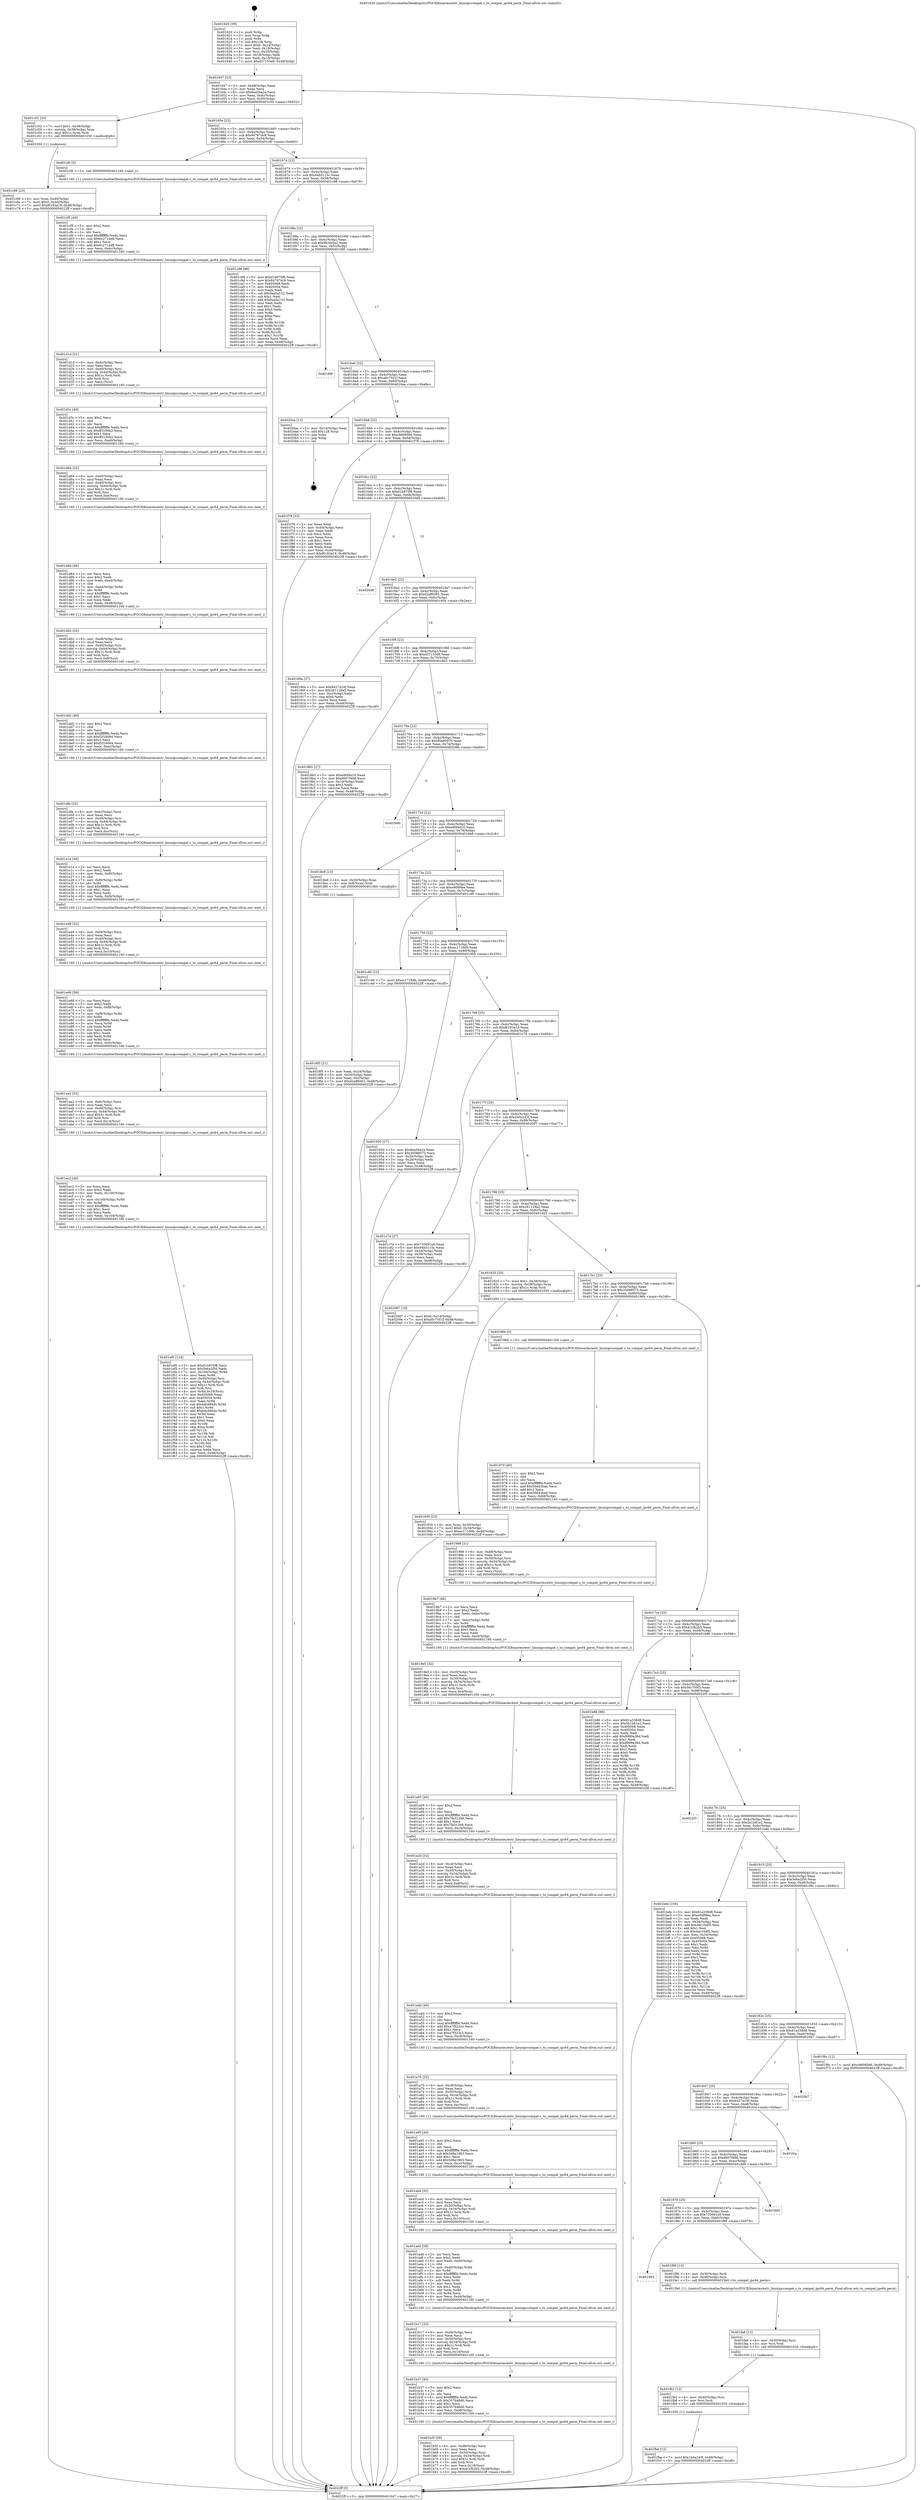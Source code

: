 digraph "0x401620" {
  label = "0x401620 (/mnt/c/Users/mathe/Desktop/tcc/POCII/binaries/extr_linuxipccompat.c_to_compat_ipc64_perm_Final-ollvm.out::main(0))"
  labelloc = "t"
  node[shape=record]

  Entry [label="",width=0.3,height=0.3,shape=circle,fillcolor=black,style=filled]
  "0x401647" [label="{
     0x401647 [23]\l
     | [instrs]\l
     &nbsp;&nbsp;0x401647 \<+3\>: mov -0x48(%rbp),%eax\l
     &nbsp;&nbsp;0x40164a \<+2\>: mov %eax,%ecx\l
     &nbsp;&nbsp;0x40164c \<+6\>: sub $0x8ea56a2a,%ecx\l
     &nbsp;&nbsp;0x401652 \<+3\>: mov %eax,-0x4c(%rbp)\l
     &nbsp;&nbsp;0x401655 \<+3\>: mov %ecx,-0x50(%rbp)\l
     &nbsp;&nbsp;0x401658 \<+6\>: je 0000000000401c52 \<main+0x632\>\l
  }"]
  "0x401c52" [label="{
     0x401c52 [20]\l
     | [instrs]\l
     &nbsp;&nbsp;0x401c52 \<+7\>: movl $0x1,-0x38(%rbp)\l
     &nbsp;&nbsp;0x401c59 \<+4\>: movslq -0x38(%rbp),%rax\l
     &nbsp;&nbsp;0x401c5d \<+4\>: imul $0x1c,%rax,%rdi\l
     &nbsp;&nbsp;0x401c61 \<+5\>: call 0000000000401050 \<malloc@plt\>\l
     | [calls]\l
     &nbsp;&nbsp;0x401050 \{1\} (unknown)\l
  }"]
  "0x40165e" [label="{
     0x40165e [22]\l
     | [instrs]\l
     &nbsp;&nbsp;0x40165e \<+5\>: jmp 0000000000401663 \<main+0x43\>\l
     &nbsp;&nbsp;0x401663 \<+3\>: mov -0x4c(%rbp),%eax\l
     &nbsp;&nbsp;0x401666 \<+5\>: sub $0x94767dc9,%eax\l
     &nbsp;&nbsp;0x40166b \<+3\>: mov %eax,-0x54(%rbp)\l
     &nbsp;&nbsp;0x40166e \<+6\>: je 0000000000401cf0 \<main+0x6d0\>\l
  }"]
  Exit [label="",width=0.3,height=0.3,shape=circle,fillcolor=black,style=filled,peripheries=2]
  "0x401cf0" [label="{
     0x401cf0 [5]\l
     | [instrs]\l
     &nbsp;&nbsp;0x401cf0 \<+5\>: call 0000000000401160 \<next_i\>\l
     | [calls]\l
     &nbsp;&nbsp;0x401160 \{1\} (/mnt/c/Users/mathe/Desktop/tcc/POCII/binaries/extr_linuxipccompat.c_to_compat_ipc64_perm_Final-ollvm.out::next_i)\l
  }"]
  "0x401674" [label="{
     0x401674 [22]\l
     | [instrs]\l
     &nbsp;&nbsp;0x401674 \<+5\>: jmp 0000000000401679 \<main+0x59\>\l
     &nbsp;&nbsp;0x401679 \<+3\>: mov -0x4c(%rbp),%eax\l
     &nbsp;&nbsp;0x40167c \<+5\>: sub $0x94b3115c,%eax\l
     &nbsp;&nbsp;0x401681 \<+3\>: mov %eax,-0x58(%rbp)\l
     &nbsp;&nbsp;0x401684 \<+6\>: je 0000000000401c98 \<main+0x678\>\l
  }"]
  "0x401fbe" [label="{
     0x401fbe [12]\l
     | [instrs]\l
     &nbsp;&nbsp;0x401fbe \<+7\>: movl $0x1b0a243f,-0x48(%rbp)\l
     &nbsp;&nbsp;0x401fc5 \<+5\>: jmp 00000000004022ff \<main+0xcdf\>\l
  }"]
  "0x401c98" [label="{
     0x401c98 [88]\l
     | [instrs]\l
     &nbsp;&nbsp;0x401c98 \<+5\>: mov $0xd1b875f8,%eax\l
     &nbsp;&nbsp;0x401c9d \<+5\>: mov $0x94767dc9,%ecx\l
     &nbsp;&nbsp;0x401ca2 \<+7\>: mov 0x405068,%edx\l
     &nbsp;&nbsp;0x401ca9 \<+7\>: mov 0x405054,%esi\l
     &nbsp;&nbsp;0x401cb0 \<+2\>: mov %edx,%edi\l
     &nbsp;&nbsp;0x401cb2 \<+6\>: sub $0x9aa5a132,%edi\l
     &nbsp;&nbsp;0x401cb8 \<+3\>: sub $0x1,%edi\l
     &nbsp;&nbsp;0x401cbb \<+6\>: add $0x9aa5a132,%edi\l
     &nbsp;&nbsp;0x401cc1 \<+3\>: imul %edi,%edx\l
     &nbsp;&nbsp;0x401cc4 \<+3\>: and $0x1,%edx\l
     &nbsp;&nbsp;0x401cc7 \<+3\>: cmp $0x0,%edx\l
     &nbsp;&nbsp;0x401cca \<+4\>: sete %r8b\l
     &nbsp;&nbsp;0x401cce \<+3\>: cmp $0xa,%esi\l
     &nbsp;&nbsp;0x401cd1 \<+4\>: setl %r9b\l
     &nbsp;&nbsp;0x401cd5 \<+3\>: mov %r8b,%r10b\l
     &nbsp;&nbsp;0x401cd8 \<+3\>: and %r9b,%r10b\l
     &nbsp;&nbsp;0x401cdb \<+3\>: xor %r9b,%r8b\l
     &nbsp;&nbsp;0x401cde \<+3\>: or %r8b,%r10b\l
     &nbsp;&nbsp;0x401ce1 \<+4\>: test $0x1,%r10b\l
     &nbsp;&nbsp;0x401ce5 \<+3\>: cmovne %ecx,%eax\l
     &nbsp;&nbsp;0x401ce8 \<+3\>: mov %eax,-0x48(%rbp)\l
     &nbsp;&nbsp;0x401ceb \<+5\>: jmp 00000000004022ff \<main+0xcdf\>\l
  }"]
  "0x40168a" [label="{
     0x40168a [22]\l
     | [instrs]\l
     &nbsp;&nbsp;0x40168a \<+5\>: jmp 000000000040168f \<main+0x6f\>\l
     &nbsp;&nbsp;0x40168f \<+3\>: mov -0x4c(%rbp),%eax\l
     &nbsp;&nbsp;0x401692 \<+5\>: sub $0x9b2fe3a2,%eax\l
     &nbsp;&nbsp;0x401697 \<+3\>: mov %eax,-0x5c(%rbp)\l
     &nbsp;&nbsp;0x40169a \<+6\>: je 0000000000401fd6 \<main+0x9b6\>\l
  }"]
  "0x401fb2" [label="{
     0x401fb2 [12]\l
     | [instrs]\l
     &nbsp;&nbsp;0x401fb2 \<+4\>: mov -0x40(%rbp),%rsi\l
     &nbsp;&nbsp;0x401fb6 \<+3\>: mov %rsi,%rdi\l
     &nbsp;&nbsp;0x401fb9 \<+5\>: call 0000000000401030 \<free@plt\>\l
     | [calls]\l
     &nbsp;&nbsp;0x401030 \{1\} (unknown)\l
  }"]
  "0x401fd6" [label="{
     0x401fd6\l
  }", style=dashed]
  "0x4016a0" [label="{
     0x4016a0 [22]\l
     | [instrs]\l
     &nbsp;&nbsp;0x4016a0 \<+5\>: jmp 00000000004016a5 \<main+0x85\>\l
     &nbsp;&nbsp;0x4016a5 \<+3\>: mov -0x4c(%rbp),%eax\l
     &nbsp;&nbsp;0x4016a8 \<+5\>: sub $0xa0c7501f,%eax\l
     &nbsp;&nbsp;0x4016ad \<+3\>: mov %eax,-0x60(%rbp)\l
     &nbsp;&nbsp;0x4016b0 \<+6\>: je 00000000004020aa \<main+0xa8a\>\l
  }"]
  "0x401fa6" [label="{
     0x401fa6 [12]\l
     | [instrs]\l
     &nbsp;&nbsp;0x401fa6 \<+4\>: mov -0x30(%rbp),%rsi\l
     &nbsp;&nbsp;0x401faa \<+3\>: mov %rsi,%rdi\l
     &nbsp;&nbsp;0x401fad \<+5\>: call 0000000000401030 \<free@plt\>\l
     | [calls]\l
     &nbsp;&nbsp;0x401030 \{1\} (unknown)\l
  }"]
  "0x4020aa" [label="{
     0x4020aa [13]\l
     | [instrs]\l
     &nbsp;&nbsp;0x4020aa \<+3\>: mov -0x14(%rbp),%eax\l
     &nbsp;&nbsp;0x4020ad \<+7\>: add $0x128,%rsp\l
     &nbsp;&nbsp;0x4020b4 \<+1\>: pop %rbx\l
     &nbsp;&nbsp;0x4020b5 \<+1\>: pop %rbp\l
     &nbsp;&nbsp;0x4020b6 \<+1\>: ret\l
  }"]
  "0x4016b6" [label="{
     0x4016b6 [22]\l
     | [instrs]\l
     &nbsp;&nbsp;0x4016b6 \<+5\>: jmp 00000000004016bb \<main+0x9b\>\l
     &nbsp;&nbsp;0x4016bb \<+3\>: mov -0x4c(%rbp),%eax\l
     &nbsp;&nbsp;0x4016be \<+5\>: sub $0xc9d08566,%eax\l
     &nbsp;&nbsp;0x4016c3 \<+3\>: mov %eax,-0x64(%rbp)\l
     &nbsp;&nbsp;0x4016c6 \<+6\>: je 0000000000401f78 \<main+0x958\>\l
  }"]
  "0x401892" [label="{
     0x401892\l
  }", style=dashed]
  "0x401f78" [label="{
     0x401f78 [33]\l
     | [instrs]\l
     &nbsp;&nbsp;0x401f78 \<+2\>: xor %eax,%eax\l
     &nbsp;&nbsp;0x401f7a \<+3\>: mov -0x44(%rbp),%ecx\l
     &nbsp;&nbsp;0x401f7d \<+2\>: mov %eax,%edx\l
     &nbsp;&nbsp;0x401f7f \<+2\>: sub %ecx,%edx\l
     &nbsp;&nbsp;0x401f81 \<+2\>: mov %eax,%ecx\l
     &nbsp;&nbsp;0x401f83 \<+3\>: sub $0x1,%ecx\l
     &nbsp;&nbsp;0x401f86 \<+2\>: add %ecx,%edx\l
     &nbsp;&nbsp;0x401f88 \<+2\>: sub %edx,%eax\l
     &nbsp;&nbsp;0x401f8a \<+3\>: mov %eax,-0x44(%rbp)\l
     &nbsp;&nbsp;0x401f8d \<+7\>: movl $0xf6183a19,-0x48(%rbp)\l
     &nbsp;&nbsp;0x401f94 \<+5\>: jmp 00000000004022ff \<main+0xcdf\>\l
  }"]
  "0x4016cc" [label="{
     0x4016cc [22]\l
     | [instrs]\l
     &nbsp;&nbsp;0x4016cc \<+5\>: jmp 00000000004016d1 \<main+0xb1\>\l
     &nbsp;&nbsp;0x4016d1 \<+3\>: mov -0x4c(%rbp),%eax\l
     &nbsp;&nbsp;0x4016d4 \<+5\>: sub $0xd1b875f8,%eax\l
     &nbsp;&nbsp;0x4016d9 \<+3\>: mov %eax,-0x68(%rbp)\l
     &nbsp;&nbsp;0x4016dc \<+6\>: je 00000000004020d8 \<main+0xab8\>\l
  }"]
  "0x401f99" [label="{
     0x401f99 [13]\l
     | [instrs]\l
     &nbsp;&nbsp;0x401f99 \<+4\>: mov -0x30(%rbp),%rdi\l
     &nbsp;&nbsp;0x401f9d \<+4\>: mov -0x40(%rbp),%rsi\l
     &nbsp;&nbsp;0x401fa1 \<+5\>: call 00000000004015b0 \<to_compat_ipc64_perm\>\l
     | [calls]\l
     &nbsp;&nbsp;0x4015b0 \{1\} (/mnt/c/Users/mathe/Desktop/tcc/POCII/binaries/extr_linuxipccompat.c_to_compat_ipc64_perm_Final-ollvm.out::to_compat_ipc64_perm)\l
  }"]
  "0x4020d8" [label="{
     0x4020d8\l
  }", style=dashed]
  "0x4016e2" [label="{
     0x4016e2 [22]\l
     | [instrs]\l
     &nbsp;&nbsp;0x4016e2 \<+5\>: jmp 00000000004016e7 \<main+0xc7\>\l
     &nbsp;&nbsp;0x4016e7 \<+3\>: mov -0x4c(%rbp),%eax\l
     &nbsp;&nbsp;0x4016ea \<+5\>: sub $0xd2a86081,%eax\l
     &nbsp;&nbsp;0x4016ef \<+3\>: mov %eax,-0x6c(%rbp)\l
     &nbsp;&nbsp;0x4016f2 \<+6\>: je 000000000040190a \<main+0x2ea\>\l
  }"]
  "0x401879" [label="{
     0x401879 [25]\l
     | [instrs]\l
     &nbsp;&nbsp;0x401879 \<+5\>: jmp 000000000040187e \<main+0x25e\>\l
     &nbsp;&nbsp;0x40187e \<+3\>: mov -0x4c(%rbp),%eax\l
     &nbsp;&nbsp;0x401881 \<+5\>: sub $0x735691e9,%eax\l
     &nbsp;&nbsp;0x401886 \<+6\>: mov %eax,-0xb0(%rbp)\l
     &nbsp;&nbsp;0x40188c \<+6\>: je 0000000000401f99 \<main+0x979\>\l
  }"]
  "0x40190a" [label="{
     0x40190a [27]\l
     | [instrs]\l
     &nbsp;&nbsp;0x40190a \<+5\>: mov $0x6427d18f,%eax\l
     &nbsp;&nbsp;0x40190f \<+5\>: mov $0x261129a2,%ecx\l
     &nbsp;&nbsp;0x401914 \<+3\>: mov -0xc(%rbp),%edx\l
     &nbsp;&nbsp;0x401917 \<+3\>: cmp $0x0,%edx\l
     &nbsp;&nbsp;0x40191a \<+3\>: cmove %ecx,%eax\l
     &nbsp;&nbsp;0x40191d \<+3\>: mov %eax,-0x48(%rbp)\l
     &nbsp;&nbsp;0x401920 \<+5\>: jmp 00000000004022ff \<main+0xcdf\>\l
  }"]
  "0x4016f8" [label="{
     0x4016f8 [22]\l
     | [instrs]\l
     &nbsp;&nbsp;0x4016f8 \<+5\>: jmp 00000000004016fd \<main+0xdd\>\l
     &nbsp;&nbsp;0x4016fd \<+3\>: mov -0x4c(%rbp),%eax\l
     &nbsp;&nbsp;0x401700 \<+5\>: sub $0xd37153d9,%eax\l
     &nbsp;&nbsp;0x401705 \<+3\>: mov %eax,-0x70(%rbp)\l
     &nbsp;&nbsp;0x401708 \<+6\>: je 00000000004018b5 \<main+0x295\>\l
  }"]
  "0x4018d0" [label="{
     0x4018d0\l
  }", style=dashed]
  "0x4018b5" [label="{
     0x4018b5 [27]\l
     | [instrs]\l
     &nbsp;&nbsp;0x4018b5 \<+5\>: mov $0xe90f4e10,%eax\l
     &nbsp;&nbsp;0x4018ba \<+5\>: mov $0x6607f468,%ecx\l
     &nbsp;&nbsp;0x4018bf \<+3\>: mov -0x10(%rbp),%edx\l
     &nbsp;&nbsp;0x4018c2 \<+3\>: cmp $0x2,%edx\l
     &nbsp;&nbsp;0x4018c5 \<+3\>: cmovne %ecx,%eax\l
     &nbsp;&nbsp;0x4018c8 \<+3\>: mov %eax,-0x48(%rbp)\l
     &nbsp;&nbsp;0x4018cb \<+5\>: jmp 00000000004022ff \<main+0xcdf\>\l
  }"]
  "0x40170e" [label="{
     0x40170e [22]\l
     | [instrs]\l
     &nbsp;&nbsp;0x40170e \<+5\>: jmp 0000000000401713 \<main+0xf3\>\l
     &nbsp;&nbsp;0x401713 \<+3\>: mov -0x4c(%rbp),%eax\l
     &nbsp;&nbsp;0x401716 \<+5\>: sub $0xd5e80970,%eax\l
     &nbsp;&nbsp;0x40171b \<+3\>: mov %eax,-0x74(%rbp)\l
     &nbsp;&nbsp;0x40171e \<+6\>: je 000000000040208b \<main+0xa6b\>\l
  }"]
  "0x4022ff" [label="{
     0x4022ff [5]\l
     | [instrs]\l
     &nbsp;&nbsp;0x4022ff \<+5\>: jmp 0000000000401647 \<main+0x27\>\l
  }"]
  "0x401620" [label="{
     0x401620 [39]\l
     | [instrs]\l
     &nbsp;&nbsp;0x401620 \<+1\>: push %rbp\l
     &nbsp;&nbsp;0x401621 \<+3\>: mov %rsp,%rbp\l
     &nbsp;&nbsp;0x401624 \<+1\>: push %rbx\l
     &nbsp;&nbsp;0x401625 \<+7\>: sub $0x128,%rsp\l
     &nbsp;&nbsp;0x40162c \<+7\>: movl $0x0,-0x14(%rbp)\l
     &nbsp;&nbsp;0x401633 \<+3\>: mov %edi,-0x18(%rbp)\l
     &nbsp;&nbsp;0x401636 \<+4\>: mov %rsi,-0x20(%rbp)\l
     &nbsp;&nbsp;0x40163a \<+3\>: mov -0x18(%rbp),%edi\l
     &nbsp;&nbsp;0x40163d \<+3\>: mov %edi,-0x10(%rbp)\l
     &nbsp;&nbsp;0x401640 \<+7\>: movl $0xd37153d9,-0x48(%rbp)\l
  }"]
  "0x401860" [label="{
     0x401860 [25]\l
     | [instrs]\l
     &nbsp;&nbsp;0x401860 \<+5\>: jmp 0000000000401865 \<main+0x245\>\l
     &nbsp;&nbsp;0x401865 \<+3\>: mov -0x4c(%rbp),%eax\l
     &nbsp;&nbsp;0x401868 \<+5\>: sub $0x6607f468,%eax\l
     &nbsp;&nbsp;0x40186d \<+6\>: mov %eax,-0xac(%rbp)\l
     &nbsp;&nbsp;0x401873 \<+6\>: je 00000000004018d0 \<main+0x2b0\>\l
  }"]
  "0x40208b" [label="{
     0x40208b\l
  }", style=dashed]
  "0x401724" [label="{
     0x401724 [22]\l
     | [instrs]\l
     &nbsp;&nbsp;0x401724 \<+5\>: jmp 0000000000401729 \<main+0x109\>\l
     &nbsp;&nbsp;0x401729 \<+3\>: mov -0x4c(%rbp),%eax\l
     &nbsp;&nbsp;0x40172c \<+5\>: sub $0xe90f4e10,%eax\l
     &nbsp;&nbsp;0x401731 \<+3\>: mov %eax,-0x78(%rbp)\l
     &nbsp;&nbsp;0x401734 \<+6\>: je 00000000004018e8 \<main+0x2c8\>\l
  }"]
  "0x401fca" [label="{
     0x401fca\l
  }", style=dashed]
  "0x4018e8" [label="{
     0x4018e8 [13]\l
     | [instrs]\l
     &nbsp;&nbsp;0x4018e8 \<+4\>: mov -0x20(%rbp),%rax\l
     &nbsp;&nbsp;0x4018ec \<+4\>: mov 0x8(%rax),%rdi\l
     &nbsp;&nbsp;0x4018f0 \<+5\>: call 0000000000401060 \<atoi@plt\>\l
     | [calls]\l
     &nbsp;&nbsp;0x401060 \{1\} (unknown)\l
  }"]
  "0x40173a" [label="{
     0x40173a [22]\l
     | [instrs]\l
     &nbsp;&nbsp;0x40173a \<+5\>: jmp 000000000040173f \<main+0x11f\>\l
     &nbsp;&nbsp;0x40173f \<+3\>: mov -0x4c(%rbp),%eax\l
     &nbsp;&nbsp;0x401742 \<+5\>: sub $0xe90f9fee,%eax\l
     &nbsp;&nbsp;0x401747 \<+3\>: mov %eax,-0x7c(%rbp)\l
     &nbsp;&nbsp;0x40174a \<+6\>: je 0000000000401c46 \<main+0x626\>\l
  }"]
  "0x4018f5" [label="{
     0x4018f5 [21]\l
     | [instrs]\l
     &nbsp;&nbsp;0x4018f5 \<+3\>: mov %eax,-0x24(%rbp)\l
     &nbsp;&nbsp;0x4018f8 \<+3\>: mov -0x24(%rbp),%eax\l
     &nbsp;&nbsp;0x4018fb \<+3\>: mov %eax,-0xc(%rbp)\l
     &nbsp;&nbsp;0x4018fe \<+7\>: movl $0xd2a86081,-0x48(%rbp)\l
     &nbsp;&nbsp;0x401905 \<+5\>: jmp 00000000004022ff \<main+0xcdf\>\l
  }"]
  "0x401847" [label="{
     0x401847 [25]\l
     | [instrs]\l
     &nbsp;&nbsp;0x401847 \<+5\>: jmp 000000000040184c \<main+0x22c\>\l
     &nbsp;&nbsp;0x40184c \<+3\>: mov -0x4c(%rbp),%eax\l
     &nbsp;&nbsp;0x40184f \<+5\>: sub $0x6427d18f,%eax\l
     &nbsp;&nbsp;0x401854 \<+6\>: mov %eax,-0xa8(%rbp)\l
     &nbsp;&nbsp;0x40185a \<+6\>: je 0000000000401fca \<main+0x9aa\>\l
  }"]
  "0x401c46" [label="{
     0x401c46 [12]\l
     | [instrs]\l
     &nbsp;&nbsp;0x401c46 \<+7\>: movl $0xec1716db,-0x48(%rbp)\l
     &nbsp;&nbsp;0x401c4d \<+5\>: jmp 00000000004022ff \<main+0xcdf\>\l
  }"]
  "0x401750" [label="{
     0x401750 [22]\l
     | [instrs]\l
     &nbsp;&nbsp;0x401750 \<+5\>: jmp 0000000000401755 \<main+0x135\>\l
     &nbsp;&nbsp;0x401755 \<+3\>: mov -0x4c(%rbp),%eax\l
     &nbsp;&nbsp;0x401758 \<+5\>: sub $0xec1716db,%eax\l
     &nbsp;&nbsp;0x40175d \<+3\>: mov %eax,-0x80(%rbp)\l
     &nbsp;&nbsp;0x401760 \<+6\>: je 0000000000401950 \<main+0x330\>\l
  }"]
  "0x4020b7" [label="{
     0x4020b7\l
  }", style=dashed]
  "0x401950" [label="{
     0x401950 [27]\l
     | [instrs]\l
     &nbsp;&nbsp;0x401950 \<+5\>: mov $0x8ea56a2a,%eax\l
     &nbsp;&nbsp;0x401955 \<+5\>: mov $0x35088573,%ecx\l
     &nbsp;&nbsp;0x40195a \<+3\>: mov -0x34(%rbp),%edx\l
     &nbsp;&nbsp;0x40195d \<+3\>: cmp -0x28(%rbp),%edx\l
     &nbsp;&nbsp;0x401960 \<+3\>: cmovl %ecx,%eax\l
     &nbsp;&nbsp;0x401963 \<+3\>: mov %eax,-0x48(%rbp)\l
     &nbsp;&nbsp;0x401966 \<+5\>: jmp 00000000004022ff \<main+0xcdf\>\l
  }"]
  "0x401766" [label="{
     0x401766 [25]\l
     | [instrs]\l
     &nbsp;&nbsp;0x401766 \<+5\>: jmp 000000000040176b \<main+0x14b\>\l
     &nbsp;&nbsp;0x40176b \<+3\>: mov -0x4c(%rbp),%eax\l
     &nbsp;&nbsp;0x40176e \<+5\>: sub $0xf6183a19,%eax\l
     &nbsp;&nbsp;0x401773 \<+6\>: mov %eax,-0x84(%rbp)\l
     &nbsp;&nbsp;0x401779 \<+6\>: je 0000000000401c7d \<main+0x65d\>\l
  }"]
  "0x40182e" [label="{
     0x40182e [25]\l
     | [instrs]\l
     &nbsp;&nbsp;0x40182e \<+5\>: jmp 0000000000401833 \<main+0x213\>\l
     &nbsp;&nbsp;0x401833 \<+3\>: mov -0x4c(%rbp),%eax\l
     &nbsp;&nbsp;0x401836 \<+5\>: sub $0x61a338d8,%eax\l
     &nbsp;&nbsp;0x40183b \<+6\>: mov %eax,-0xa4(%rbp)\l
     &nbsp;&nbsp;0x401841 \<+6\>: je 00000000004020b7 \<main+0xa97\>\l
  }"]
  "0x401c7d" [label="{
     0x401c7d [27]\l
     | [instrs]\l
     &nbsp;&nbsp;0x401c7d \<+5\>: mov $0x735691e9,%eax\l
     &nbsp;&nbsp;0x401c82 \<+5\>: mov $0x94b3115c,%ecx\l
     &nbsp;&nbsp;0x401c87 \<+3\>: mov -0x44(%rbp),%edx\l
     &nbsp;&nbsp;0x401c8a \<+3\>: cmp -0x38(%rbp),%edx\l
     &nbsp;&nbsp;0x401c8d \<+3\>: cmovl %ecx,%eax\l
     &nbsp;&nbsp;0x401c90 \<+3\>: mov %eax,-0x48(%rbp)\l
     &nbsp;&nbsp;0x401c93 \<+5\>: jmp 00000000004022ff \<main+0xcdf\>\l
  }"]
  "0x40177f" [label="{
     0x40177f [25]\l
     | [instrs]\l
     &nbsp;&nbsp;0x40177f \<+5\>: jmp 0000000000401784 \<main+0x164\>\l
     &nbsp;&nbsp;0x401784 \<+3\>: mov -0x4c(%rbp),%eax\l
     &nbsp;&nbsp;0x401787 \<+5\>: sub $0x1b0a243f,%eax\l
     &nbsp;&nbsp;0x40178c \<+6\>: mov %eax,-0x88(%rbp)\l
     &nbsp;&nbsp;0x401792 \<+6\>: je 0000000000402097 \<main+0xa77\>\l
  }"]
  "0x401f6c" [label="{
     0x401f6c [12]\l
     | [instrs]\l
     &nbsp;&nbsp;0x401f6c \<+7\>: movl $0xc9d08566,-0x48(%rbp)\l
     &nbsp;&nbsp;0x401f73 \<+5\>: jmp 00000000004022ff \<main+0xcdf\>\l
  }"]
  "0x402097" [label="{
     0x402097 [19]\l
     | [instrs]\l
     &nbsp;&nbsp;0x402097 \<+7\>: movl $0x0,-0x14(%rbp)\l
     &nbsp;&nbsp;0x40209e \<+7\>: movl $0xa0c7501f,-0x48(%rbp)\l
     &nbsp;&nbsp;0x4020a5 \<+5\>: jmp 00000000004022ff \<main+0xcdf\>\l
  }"]
  "0x401798" [label="{
     0x401798 [25]\l
     | [instrs]\l
     &nbsp;&nbsp;0x401798 \<+5\>: jmp 000000000040179d \<main+0x17d\>\l
     &nbsp;&nbsp;0x40179d \<+3\>: mov -0x4c(%rbp),%eax\l
     &nbsp;&nbsp;0x4017a0 \<+5\>: sub $0x261129a2,%eax\l
     &nbsp;&nbsp;0x4017a5 \<+6\>: mov %eax,-0x8c(%rbp)\l
     &nbsp;&nbsp;0x4017ab \<+6\>: je 0000000000401925 \<main+0x305\>\l
  }"]
  "0x401ef0" [label="{
     0x401ef0 [124]\l
     | [instrs]\l
     &nbsp;&nbsp;0x401ef0 \<+5\>: mov $0xd1b875f8,%ecx\l
     &nbsp;&nbsp;0x401ef5 \<+5\>: mov $0x5e6a2f50,%edx\l
     &nbsp;&nbsp;0x401efa \<+7\>: mov -0x104(%rbp),%r8d\l
     &nbsp;&nbsp;0x401f01 \<+4\>: imul %eax,%r8d\l
     &nbsp;&nbsp;0x401f05 \<+4\>: mov -0x40(%rbp),%rsi\l
     &nbsp;&nbsp;0x401f09 \<+4\>: movslq -0x44(%rbp),%rdi\l
     &nbsp;&nbsp;0x401f0d \<+4\>: imul $0x1c,%rdi,%rdi\l
     &nbsp;&nbsp;0x401f11 \<+3\>: add %rdi,%rsi\l
     &nbsp;&nbsp;0x401f14 \<+4\>: mov %r8d,0x18(%rsi)\l
     &nbsp;&nbsp;0x401f18 \<+7\>: mov 0x405068,%eax\l
     &nbsp;&nbsp;0x401f1f \<+8\>: mov 0x405054,%r8d\l
     &nbsp;&nbsp;0x401f27 \<+3\>: mov %eax,%r9d\l
     &nbsp;&nbsp;0x401f2a \<+7\>: sub $0xbdc6944c,%r9d\l
     &nbsp;&nbsp;0x401f31 \<+4\>: sub $0x1,%r9d\l
     &nbsp;&nbsp;0x401f35 \<+7\>: add $0xbdc6944c,%r9d\l
     &nbsp;&nbsp;0x401f3c \<+4\>: imul %r9d,%eax\l
     &nbsp;&nbsp;0x401f40 \<+3\>: and $0x1,%eax\l
     &nbsp;&nbsp;0x401f43 \<+3\>: cmp $0x0,%eax\l
     &nbsp;&nbsp;0x401f46 \<+4\>: sete %r10b\l
     &nbsp;&nbsp;0x401f4a \<+4\>: cmp $0xa,%r8d\l
     &nbsp;&nbsp;0x401f4e \<+4\>: setl %r11b\l
     &nbsp;&nbsp;0x401f52 \<+3\>: mov %r10b,%bl\l
     &nbsp;&nbsp;0x401f55 \<+3\>: and %r11b,%bl\l
     &nbsp;&nbsp;0x401f58 \<+3\>: xor %r11b,%r10b\l
     &nbsp;&nbsp;0x401f5b \<+3\>: or %r10b,%bl\l
     &nbsp;&nbsp;0x401f5e \<+3\>: test $0x1,%bl\l
     &nbsp;&nbsp;0x401f61 \<+3\>: cmovne %edx,%ecx\l
     &nbsp;&nbsp;0x401f64 \<+3\>: mov %ecx,-0x48(%rbp)\l
     &nbsp;&nbsp;0x401f67 \<+5\>: jmp 00000000004022ff \<main+0xcdf\>\l
  }"]
  "0x401925" [label="{
     0x401925 [20]\l
     | [instrs]\l
     &nbsp;&nbsp;0x401925 \<+7\>: movl $0x1,-0x28(%rbp)\l
     &nbsp;&nbsp;0x40192c \<+4\>: movslq -0x28(%rbp),%rax\l
     &nbsp;&nbsp;0x401930 \<+4\>: imul $0x1c,%rax,%rdi\l
     &nbsp;&nbsp;0x401934 \<+5\>: call 0000000000401050 \<malloc@plt\>\l
     | [calls]\l
     &nbsp;&nbsp;0x401050 \{1\} (unknown)\l
  }"]
  "0x4017b1" [label="{
     0x4017b1 [25]\l
     | [instrs]\l
     &nbsp;&nbsp;0x4017b1 \<+5\>: jmp 00000000004017b6 \<main+0x196\>\l
     &nbsp;&nbsp;0x4017b6 \<+3\>: mov -0x4c(%rbp),%eax\l
     &nbsp;&nbsp;0x4017b9 \<+5\>: sub $0x35088573,%eax\l
     &nbsp;&nbsp;0x4017be \<+6\>: mov %eax,-0x90(%rbp)\l
     &nbsp;&nbsp;0x4017c4 \<+6\>: je 000000000040196b \<main+0x34b\>\l
  }"]
  "0x401939" [label="{
     0x401939 [23]\l
     | [instrs]\l
     &nbsp;&nbsp;0x401939 \<+4\>: mov %rax,-0x30(%rbp)\l
     &nbsp;&nbsp;0x40193d \<+7\>: movl $0x0,-0x34(%rbp)\l
     &nbsp;&nbsp;0x401944 \<+7\>: movl $0xec1716db,-0x48(%rbp)\l
     &nbsp;&nbsp;0x40194b \<+5\>: jmp 00000000004022ff \<main+0xcdf\>\l
  }"]
  "0x401ec2" [label="{
     0x401ec2 [46]\l
     | [instrs]\l
     &nbsp;&nbsp;0x401ec2 \<+2\>: xor %ecx,%ecx\l
     &nbsp;&nbsp;0x401ec4 \<+5\>: mov $0x2,%edx\l
     &nbsp;&nbsp;0x401ec9 \<+6\>: mov %edx,-0x100(%rbp)\l
     &nbsp;&nbsp;0x401ecf \<+1\>: cltd\l
     &nbsp;&nbsp;0x401ed0 \<+7\>: mov -0x100(%rbp),%r8d\l
     &nbsp;&nbsp;0x401ed7 \<+3\>: idiv %r8d\l
     &nbsp;&nbsp;0x401eda \<+6\>: imul $0xfffffffe,%edx,%edx\l
     &nbsp;&nbsp;0x401ee0 \<+3\>: sub $0x1,%ecx\l
     &nbsp;&nbsp;0x401ee3 \<+2\>: sub %ecx,%edx\l
     &nbsp;&nbsp;0x401ee5 \<+6\>: mov %edx,-0x104(%rbp)\l
     &nbsp;&nbsp;0x401eeb \<+5\>: call 0000000000401160 \<next_i\>\l
     | [calls]\l
     &nbsp;&nbsp;0x401160 \{1\} (/mnt/c/Users/mathe/Desktop/tcc/POCII/binaries/extr_linuxipccompat.c_to_compat_ipc64_perm_Final-ollvm.out::next_i)\l
  }"]
  "0x40196b" [label="{
     0x40196b [5]\l
     | [instrs]\l
     &nbsp;&nbsp;0x40196b \<+5\>: call 0000000000401160 \<next_i\>\l
     | [calls]\l
     &nbsp;&nbsp;0x401160 \{1\} (/mnt/c/Users/mathe/Desktop/tcc/POCII/binaries/extr_linuxipccompat.c_to_compat_ipc64_perm_Final-ollvm.out::next_i)\l
  }"]
  "0x4017ca" [label="{
     0x4017ca [25]\l
     | [instrs]\l
     &nbsp;&nbsp;0x4017ca \<+5\>: jmp 00000000004017cf \<main+0x1af\>\l
     &nbsp;&nbsp;0x4017cf \<+3\>: mov -0x4c(%rbp),%eax\l
     &nbsp;&nbsp;0x4017d2 \<+5\>: sub $0x4c1fb2b5,%eax\l
     &nbsp;&nbsp;0x4017d7 \<+6\>: mov %eax,-0x94(%rbp)\l
     &nbsp;&nbsp;0x4017dd \<+6\>: je 0000000000401b86 \<main+0x566\>\l
  }"]
  "0x401970" [label="{
     0x401970 [40]\l
     | [instrs]\l
     &nbsp;&nbsp;0x401970 \<+5\>: mov $0x2,%ecx\l
     &nbsp;&nbsp;0x401975 \<+1\>: cltd\l
     &nbsp;&nbsp;0x401976 \<+2\>: idiv %ecx\l
     &nbsp;&nbsp;0x401978 \<+6\>: imul $0xfffffffe,%edx,%ecx\l
     &nbsp;&nbsp;0x40197e \<+6\>: add $0x50d43bab,%ecx\l
     &nbsp;&nbsp;0x401984 \<+3\>: add $0x1,%ecx\l
     &nbsp;&nbsp;0x401987 \<+6\>: sub $0x50d43bab,%ecx\l
     &nbsp;&nbsp;0x40198d \<+6\>: mov %ecx,-0xb8(%rbp)\l
     &nbsp;&nbsp;0x401993 \<+5\>: call 0000000000401160 \<next_i\>\l
     | [calls]\l
     &nbsp;&nbsp;0x401160 \{1\} (/mnt/c/Users/mathe/Desktop/tcc/POCII/binaries/extr_linuxipccompat.c_to_compat_ipc64_perm_Final-ollvm.out::next_i)\l
  }"]
  "0x401998" [label="{
     0x401998 [31]\l
     | [instrs]\l
     &nbsp;&nbsp;0x401998 \<+6\>: mov -0xb8(%rbp),%ecx\l
     &nbsp;&nbsp;0x40199e \<+3\>: imul %eax,%ecx\l
     &nbsp;&nbsp;0x4019a1 \<+4\>: mov -0x30(%rbp),%rsi\l
     &nbsp;&nbsp;0x4019a5 \<+4\>: movslq -0x34(%rbp),%rdi\l
     &nbsp;&nbsp;0x4019a9 \<+4\>: imul $0x1c,%rdi,%rdi\l
     &nbsp;&nbsp;0x4019ad \<+3\>: add %rdi,%rsi\l
     &nbsp;&nbsp;0x4019b0 \<+2\>: mov %ecx,(%rsi)\l
     &nbsp;&nbsp;0x4019b2 \<+5\>: call 0000000000401160 \<next_i\>\l
     | [calls]\l
     &nbsp;&nbsp;0x401160 \{1\} (/mnt/c/Users/mathe/Desktop/tcc/POCII/binaries/extr_linuxipccompat.c_to_compat_ipc64_perm_Final-ollvm.out::next_i)\l
  }"]
  "0x4019b7" [label="{
     0x4019b7 [46]\l
     | [instrs]\l
     &nbsp;&nbsp;0x4019b7 \<+2\>: xor %ecx,%ecx\l
     &nbsp;&nbsp;0x4019b9 \<+5\>: mov $0x2,%edx\l
     &nbsp;&nbsp;0x4019be \<+6\>: mov %edx,-0xbc(%rbp)\l
     &nbsp;&nbsp;0x4019c4 \<+1\>: cltd\l
     &nbsp;&nbsp;0x4019c5 \<+7\>: mov -0xbc(%rbp),%r8d\l
     &nbsp;&nbsp;0x4019cc \<+3\>: idiv %r8d\l
     &nbsp;&nbsp;0x4019cf \<+6\>: imul $0xfffffffe,%edx,%edx\l
     &nbsp;&nbsp;0x4019d5 \<+3\>: sub $0x1,%ecx\l
     &nbsp;&nbsp;0x4019d8 \<+2\>: sub %ecx,%edx\l
     &nbsp;&nbsp;0x4019da \<+6\>: mov %edx,-0xc0(%rbp)\l
     &nbsp;&nbsp;0x4019e0 \<+5\>: call 0000000000401160 \<next_i\>\l
     | [calls]\l
     &nbsp;&nbsp;0x401160 \{1\} (/mnt/c/Users/mathe/Desktop/tcc/POCII/binaries/extr_linuxipccompat.c_to_compat_ipc64_perm_Final-ollvm.out::next_i)\l
  }"]
  "0x4019e5" [label="{
     0x4019e5 [32]\l
     | [instrs]\l
     &nbsp;&nbsp;0x4019e5 \<+6\>: mov -0xc0(%rbp),%ecx\l
     &nbsp;&nbsp;0x4019eb \<+3\>: imul %eax,%ecx\l
     &nbsp;&nbsp;0x4019ee \<+4\>: mov -0x30(%rbp),%rsi\l
     &nbsp;&nbsp;0x4019f2 \<+4\>: movslq -0x34(%rbp),%rdi\l
     &nbsp;&nbsp;0x4019f6 \<+4\>: imul $0x1c,%rdi,%rdi\l
     &nbsp;&nbsp;0x4019fa \<+3\>: add %rdi,%rsi\l
     &nbsp;&nbsp;0x4019fd \<+3\>: mov %ecx,0x4(%rsi)\l
     &nbsp;&nbsp;0x401a00 \<+5\>: call 0000000000401160 \<next_i\>\l
     | [calls]\l
     &nbsp;&nbsp;0x401160 \{1\} (/mnt/c/Users/mathe/Desktop/tcc/POCII/binaries/extr_linuxipccompat.c_to_compat_ipc64_perm_Final-ollvm.out::next_i)\l
  }"]
  "0x401a05" [label="{
     0x401a05 [40]\l
     | [instrs]\l
     &nbsp;&nbsp;0x401a05 \<+5\>: mov $0x2,%ecx\l
     &nbsp;&nbsp;0x401a0a \<+1\>: cltd\l
     &nbsp;&nbsp;0x401a0b \<+2\>: idiv %ecx\l
     &nbsp;&nbsp;0x401a0d \<+6\>: imul $0xfffffffe,%edx,%ecx\l
     &nbsp;&nbsp;0x401a13 \<+6\>: add $0x7fa31268,%ecx\l
     &nbsp;&nbsp;0x401a19 \<+3\>: add $0x1,%ecx\l
     &nbsp;&nbsp;0x401a1c \<+6\>: sub $0x7fa31268,%ecx\l
     &nbsp;&nbsp;0x401a22 \<+6\>: mov %ecx,-0xc4(%rbp)\l
     &nbsp;&nbsp;0x401a28 \<+5\>: call 0000000000401160 \<next_i\>\l
     | [calls]\l
     &nbsp;&nbsp;0x401160 \{1\} (/mnt/c/Users/mathe/Desktop/tcc/POCII/binaries/extr_linuxipccompat.c_to_compat_ipc64_perm_Final-ollvm.out::next_i)\l
  }"]
  "0x401a2d" [label="{
     0x401a2d [32]\l
     | [instrs]\l
     &nbsp;&nbsp;0x401a2d \<+6\>: mov -0xc4(%rbp),%ecx\l
     &nbsp;&nbsp;0x401a33 \<+3\>: imul %eax,%ecx\l
     &nbsp;&nbsp;0x401a36 \<+4\>: mov -0x30(%rbp),%rsi\l
     &nbsp;&nbsp;0x401a3a \<+4\>: movslq -0x34(%rbp),%rdi\l
     &nbsp;&nbsp;0x401a3e \<+4\>: imul $0x1c,%rdi,%rdi\l
     &nbsp;&nbsp;0x401a42 \<+3\>: add %rdi,%rsi\l
     &nbsp;&nbsp;0x401a45 \<+3\>: mov %ecx,0x8(%rsi)\l
     &nbsp;&nbsp;0x401a48 \<+5\>: call 0000000000401160 \<next_i\>\l
     | [calls]\l
     &nbsp;&nbsp;0x401160 \{1\} (/mnt/c/Users/mathe/Desktop/tcc/POCII/binaries/extr_linuxipccompat.c_to_compat_ipc64_perm_Final-ollvm.out::next_i)\l
  }"]
  "0x401a4d" [label="{
     0x401a4d [40]\l
     | [instrs]\l
     &nbsp;&nbsp;0x401a4d \<+5\>: mov $0x2,%ecx\l
     &nbsp;&nbsp;0x401a52 \<+1\>: cltd\l
     &nbsp;&nbsp;0x401a53 \<+2\>: idiv %ecx\l
     &nbsp;&nbsp;0x401a55 \<+6\>: imul $0xfffffffe,%edx,%ecx\l
     &nbsp;&nbsp;0x401a5b \<+6\>: add $0xa7f523c3,%ecx\l
     &nbsp;&nbsp;0x401a61 \<+3\>: add $0x1,%ecx\l
     &nbsp;&nbsp;0x401a64 \<+6\>: sub $0xa7f523c3,%ecx\l
     &nbsp;&nbsp;0x401a6a \<+6\>: mov %ecx,-0xc8(%rbp)\l
     &nbsp;&nbsp;0x401a70 \<+5\>: call 0000000000401160 \<next_i\>\l
     | [calls]\l
     &nbsp;&nbsp;0x401160 \{1\} (/mnt/c/Users/mathe/Desktop/tcc/POCII/binaries/extr_linuxipccompat.c_to_compat_ipc64_perm_Final-ollvm.out::next_i)\l
  }"]
  "0x401a75" [label="{
     0x401a75 [32]\l
     | [instrs]\l
     &nbsp;&nbsp;0x401a75 \<+6\>: mov -0xc8(%rbp),%ecx\l
     &nbsp;&nbsp;0x401a7b \<+3\>: imul %eax,%ecx\l
     &nbsp;&nbsp;0x401a7e \<+4\>: mov -0x30(%rbp),%rsi\l
     &nbsp;&nbsp;0x401a82 \<+4\>: movslq -0x34(%rbp),%rdi\l
     &nbsp;&nbsp;0x401a86 \<+4\>: imul $0x1c,%rdi,%rdi\l
     &nbsp;&nbsp;0x401a8a \<+3\>: add %rdi,%rsi\l
     &nbsp;&nbsp;0x401a8d \<+3\>: mov %ecx,0xc(%rsi)\l
     &nbsp;&nbsp;0x401a90 \<+5\>: call 0000000000401160 \<next_i\>\l
     | [calls]\l
     &nbsp;&nbsp;0x401160 \{1\} (/mnt/c/Users/mathe/Desktop/tcc/POCII/binaries/extr_linuxipccompat.c_to_compat_ipc64_perm_Final-ollvm.out::next_i)\l
  }"]
  "0x401a95" [label="{
     0x401a95 [40]\l
     | [instrs]\l
     &nbsp;&nbsp;0x401a95 \<+5\>: mov $0x2,%ecx\l
     &nbsp;&nbsp;0x401a9a \<+1\>: cltd\l
     &nbsp;&nbsp;0x401a9b \<+2\>: idiv %ecx\l
     &nbsp;&nbsp;0x401a9d \<+6\>: imul $0xfffffffe,%edx,%ecx\l
     &nbsp;&nbsp;0x401aa3 \<+6\>: sub $0x5d6e1903,%ecx\l
     &nbsp;&nbsp;0x401aa9 \<+3\>: add $0x1,%ecx\l
     &nbsp;&nbsp;0x401aac \<+6\>: add $0x5d6e1903,%ecx\l
     &nbsp;&nbsp;0x401ab2 \<+6\>: mov %ecx,-0xcc(%rbp)\l
     &nbsp;&nbsp;0x401ab8 \<+5\>: call 0000000000401160 \<next_i\>\l
     | [calls]\l
     &nbsp;&nbsp;0x401160 \{1\} (/mnt/c/Users/mathe/Desktop/tcc/POCII/binaries/extr_linuxipccompat.c_to_compat_ipc64_perm_Final-ollvm.out::next_i)\l
  }"]
  "0x401abd" [label="{
     0x401abd [32]\l
     | [instrs]\l
     &nbsp;&nbsp;0x401abd \<+6\>: mov -0xcc(%rbp),%ecx\l
     &nbsp;&nbsp;0x401ac3 \<+3\>: imul %eax,%ecx\l
     &nbsp;&nbsp;0x401ac6 \<+4\>: mov -0x30(%rbp),%rsi\l
     &nbsp;&nbsp;0x401aca \<+4\>: movslq -0x34(%rbp),%rdi\l
     &nbsp;&nbsp;0x401ace \<+4\>: imul $0x1c,%rdi,%rdi\l
     &nbsp;&nbsp;0x401ad2 \<+3\>: add %rdi,%rsi\l
     &nbsp;&nbsp;0x401ad5 \<+3\>: mov %ecx,0x10(%rsi)\l
     &nbsp;&nbsp;0x401ad8 \<+5\>: call 0000000000401160 \<next_i\>\l
     | [calls]\l
     &nbsp;&nbsp;0x401160 \{1\} (/mnt/c/Users/mathe/Desktop/tcc/POCII/binaries/extr_linuxipccompat.c_to_compat_ipc64_perm_Final-ollvm.out::next_i)\l
  }"]
  "0x401add" [label="{
     0x401add [58]\l
     | [instrs]\l
     &nbsp;&nbsp;0x401add \<+2\>: xor %ecx,%ecx\l
     &nbsp;&nbsp;0x401adf \<+5\>: mov $0x2,%edx\l
     &nbsp;&nbsp;0x401ae4 \<+6\>: mov %edx,-0xd0(%rbp)\l
     &nbsp;&nbsp;0x401aea \<+1\>: cltd\l
     &nbsp;&nbsp;0x401aeb \<+7\>: mov -0xd0(%rbp),%r8d\l
     &nbsp;&nbsp;0x401af2 \<+3\>: idiv %r8d\l
     &nbsp;&nbsp;0x401af5 \<+6\>: imul $0xfffffffe,%edx,%edx\l
     &nbsp;&nbsp;0x401afb \<+3\>: mov %ecx,%r9d\l
     &nbsp;&nbsp;0x401afe \<+3\>: sub %edx,%r9d\l
     &nbsp;&nbsp;0x401b01 \<+2\>: mov %ecx,%edx\l
     &nbsp;&nbsp;0x401b03 \<+3\>: sub $0x1,%edx\l
     &nbsp;&nbsp;0x401b06 \<+3\>: add %edx,%r9d\l
     &nbsp;&nbsp;0x401b09 \<+3\>: sub %r9d,%ecx\l
     &nbsp;&nbsp;0x401b0c \<+6\>: mov %ecx,-0xd4(%rbp)\l
     &nbsp;&nbsp;0x401b12 \<+5\>: call 0000000000401160 \<next_i\>\l
     | [calls]\l
     &nbsp;&nbsp;0x401160 \{1\} (/mnt/c/Users/mathe/Desktop/tcc/POCII/binaries/extr_linuxipccompat.c_to_compat_ipc64_perm_Final-ollvm.out::next_i)\l
  }"]
  "0x401b17" [label="{
     0x401b17 [32]\l
     | [instrs]\l
     &nbsp;&nbsp;0x401b17 \<+6\>: mov -0xd4(%rbp),%ecx\l
     &nbsp;&nbsp;0x401b1d \<+3\>: imul %eax,%ecx\l
     &nbsp;&nbsp;0x401b20 \<+4\>: mov -0x30(%rbp),%rsi\l
     &nbsp;&nbsp;0x401b24 \<+4\>: movslq -0x34(%rbp),%rdi\l
     &nbsp;&nbsp;0x401b28 \<+4\>: imul $0x1c,%rdi,%rdi\l
     &nbsp;&nbsp;0x401b2c \<+3\>: add %rdi,%rsi\l
     &nbsp;&nbsp;0x401b2f \<+3\>: mov %ecx,0x14(%rsi)\l
     &nbsp;&nbsp;0x401b32 \<+5\>: call 0000000000401160 \<next_i\>\l
     | [calls]\l
     &nbsp;&nbsp;0x401160 \{1\} (/mnt/c/Users/mathe/Desktop/tcc/POCII/binaries/extr_linuxipccompat.c_to_compat_ipc64_perm_Final-ollvm.out::next_i)\l
  }"]
  "0x401b37" [label="{
     0x401b37 [40]\l
     | [instrs]\l
     &nbsp;&nbsp;0x401b37 \<+5\>: mov $0x2,%ecx\l
     &nbsp;&nbsp;0x401b3c \<+1\>: cltd\l
     &nbsp;&nbsp;0x401b3d \<+2\>: idiv %ecx\l
     &nbsp;&nbsp;0x401b3f \<+6\>: imul $0xfffffffe,%edx,%ecx\l
     &nbsp;&nbsp;0x401b45 \<+6\>: sub $0x357b48d0,%ecx\l
     &nbsp;&nbsp;0x401b4b \<+3\>: add $0x1,%ecx\l
     &nbsp;&nbsp;0x401b4e \<+6\>: add $0x357b48d0,%ecx\l
     &nbsp;&nbsp;0x401b54 \<+6\>: mov %ecx,-0xd8(%rbp)\l
     &nbsp;&nbsp;0x401b5a \<+5\>: call 0000000000401160 \<next_i\>\l
     | [calls]\l
     &nbsp;&nbsp;0x401160 \{1\} (/mnt/c/Users/mathe/Desktop/tcc/POCII/binaries/extr_linuxipccompat.c_to_compat_ipc64_perm_Final-ollvm.out::next_i)\l
  }"]
  "0x401b5f" [label="{
     0x401b5f [39]\l
     | [instrs]\l
     &nbsp;&nbsp;0x401b5f \<+6\>: mov -0xd8(%rbp),%ecx\l
     &nbsp;&nbsp;0x401b65 \<+3\>: imul %eax,%ecx\l
     &nbsp;&nbsp;0x401b68 \<+4\>: mov -0x30(%rbp),%rsi\l
     &nbsp;&nbsp;0x401b6c \<+4\>: movslq -0x34(%rbp),%rdi\l
     &nbsp;&nbsp;0x401b70 \<+4\>: imul $0x1c,%rdi,%rdi\l
     &nbsp;&nbsp;0x401b74 \<+3\>: add %rdi,%rsi\l
     &nbsp;&nbsp;0x401b77 \<+3\>: mov %ecx,0x18(%rsi)\l
     &nbsp;&nbsp;0x401b7a \<+7\>: movl $0x4c1fb2b5,-0x48(%rbp)\l
     &nbsp;&nbsp;0x401b81 \<+5\>: jmp 00000000004022ff \<main+0xcdf\>\l
  }"]
  "0x401ea2" [label="{
     0x401ea2 [32]\l
     | [instrs]\l
     &nbsp;&nbsp;0x401ea2 \<+6\>: mov -0xfc(%rbp),%ecx\l
     &nbsp;&nbsp;0x401ea8 \<+3\>: imul %eax,%ecx\l
     &nbsp;&nbsp;0x401eab \<+4\>: mov -0x40(%rbp),%rsi\l
     &nbsp;&nbsp;0x401eaf \<+4\>: movslq -0x44(%rbp),%rdi\l
     &nbsp;&nbsp;0x401eb3 \<+4\>: imul $0x1c,%rdi,%rdi\l
     &nbsp;&nbsp;0x401eb7 \<+3\>: add %rdi,%rsi\l
     &nbsp;&nbsp;0x401eba \<+3\>: mov %ecx,0x14(%rsi)\l
     &nbsp;&nbsp;0x401ebd \<+5\>: call 0000000000401160 \<next_i\>\l
     | [calls]\l
     &nbsp;&nbsp;0x401160 \{1\} (/mnt/c/Users/mathe/Desktop/tcc/POCII/binaries/extr_linuxipccompat.c_to_compat_ipc64_perm_Final-ollvm.out::next_i)\l
  }"]
  "0x401b86" [label="{
     0x401b86 [88]\l
     | [instrs]\l
     &nbsp;&nbsp;0x401b86 \<+5\>: mov $0x61a338d8,%eax\l
     &nbsp;&nbsp;0x401b8b \<+5\>: mov $0x5b1b81e2,%ecx\l
     &nbsp;&nbsp;0x401b90 \<+7\>: mov 0x405068,%edx\l
     &nbsp;&nbsp;0x401b97 \<+7\>: mov 0x405054,%esi\l
     &nbsp;&nbsp;0x401b9e \<+2\>: mov %edx,%edi\l
     &nbsp;&nbsp;0x401ba0 \<+6\>: add $0x8999a38d,%edi\l
     &nbsp;&nbsp;0x401ba6 \<+3\>: sub $0x1,%edi\l
     &nbsp;&nbsp;0x401ba9 \<+6\>: sub $0x8999a38d,%edi\l
     &nbsp;&nbsp;0x401baf \<+3\>: imul %edi,%edx\l
     &nbsp;&nbsp;0x401bb2 \<+3\>: and $0x1,%edx\l
     &nbsp;&nbsp;0x401bb5 \<+3\>: cmp $0x0,%edx\l
     &nbsp;&nbsp;0x401bb8 \<+4\>: sete %r8b\l
     &nbsp;&nbsp;0x401bbc \<+3\>: cmp $0xa,%esi\l
     &nbsp;&nbsp;0x401bbf \<+4\>: setl %r9b\l
     &nbsp;&nbsp;0x401bc3 \<+3\>: mov %r8b,%r10b\l
     &nbsp;&nbsp;0x401bc6 \<+3\>: and %r9b,%r10b\l
     &nbsp;&nbsp;0x401bc9 \<+3\>: xor %r9b,%r8b\l
     &nbsp;&nbsp;0x401bcc \<+3\>: or %r8b,%r10b\l
     &nbsp;&nbsp;0x401bcf \<+4\>: test $0x1,%r10b\l
     &nbsp;&nbsp;0x401bd3 \<+3\>: cmovne %ecx,%eax\l
     &nbsp;&nbsp;0x401bd6 \<+3\>: mov %eax,-0x48(%rbp)\l
     &nbsp;&nbsp;0x401bd9 \<+5\>: jmp 00000000004022ff \<main+0xcdf\>\l
  }"]
  "0x4017e3" [label="{
     0x4017e3 [25]\l
     | [instrs]\l
     &nbsp;&nbsp;0x4017e3 \<+5\>: jmp 00000000004017e8 \<main+0x1c8\>\l
     &nbsp;&nbsp;0x4017e8 \<+3\>: mov -0x4c(%rbp),%eax\l
     &nbsp;&nbsp;0x4017eb \<+5\>: sub $0x56c700f3,%eax\l
     &nbsp;&nbsp;0x4017f0 \<+6\>: mov %eax,-0x98(%rbp)\l
     &nbsp;&nbsp;0x4017f6 \<+6\>: je 00000000004022f3 \<main+0xcd3\>\l
  }"]
  "0x401e68" [label="{
     0x401e68 [58]\l
     | [instrs]\l
     &nbsp;&nbsp;0x401e68 \<+2\>: xor %ecx,%ecx\l
     &nbsp;&nbsp;0x401e6a \<+5\>: mov $0x2,%edx\l
     &nbsp;&nbsp;0x401e6f \<+6\>: mov %edx,-0xf8(%rbp)\l
     &nbsp;&nbsp;0x401e75 \<+1\>: cltd\l
     &nbsp;&nbsp;0x401e76 \<+7\>: mov -0xf8(%rbp),%r8d\l
     &nbsp;&nbsp;0x401e7d \<+3\>: idiv %r8d\l
     &nbsp;&nbsp;0x401e80 \<+6\>: imul $0xfffffffe,%edx,%edx\l
     &nbsp;&nbsp;0x401e86 \<+3\>: mov %ecx,%r9d\l
     &nbsp;&nbsp;0x401e89 \<+3\>: sub %edx,%r9d\l
     &nbsp;&nbsp;0x401e8c \<+2\>: mov %ecx,%edx\l
     &nbsp;&nbsp;0x401e8e \<+3\>: sub $0x1,%edx\l
     &nbsp;&nbsp;0x401e91 \<+3\>: add %edx,%r9d\l
     &nbsp;&nbsp;0x401e94 \<+3\>: sub %r9d,%ecx\l
     &nbsp;&nbsp;0x401e97 \<+6\>: mov %ecx,-0xfc(%rbp)\l
     &nbsp;&nbsp;0x401e9d \<+5\>: call 0000000000401160 \<next_i\>\l
     | [calls]\l
     &nbsp;&nbsp;0x401160 \{1\} (/mnt/c/Users/mathe/Desktop/tcc/POCII/binaries/extr_linuxipccompat.c_to_compat_ipc64_perm_Final-ollvm.out::next_i)\l
  }"]
  "0x4022f3" [label="{
     0x4022f3\l
  }", style=dashed]
  "0x4017fc" [label="{
     0x4017fc [25]\l
     | [instrs]\l
     &nbsp;&nbsp;0x4017fc \<+5\>: jmp 0000000000401801 \<main+0x1e1\>\l
     &nbsp;&nbsp;0x401801 \<+3\>: mov -0x4c(%rbp),%eax\l
     &nbsp;&nbsp;0x401804 \<+5\>: sub $0x5b1b81e2,%eax\l
     &nbsp;&nbsp;0x401809 \<+6\>: mov %eax,-0x9c(%rbp)\l
     &nbsp;&nbsp;0x40180f \<+6\>: je 0000000000401bde \<main+0x5be\>\l
  }"]
  "0x401e48" [label="{
     0x401e48 [32]\l
     | [instrs]\l
     &nbsp;&nbsp;0x401e48 \<+6\>: mov -0xf4(%rbp),%ecx\l
     &nbsp;&nbsp;0x401e4e \<+3\>: imul %eax,%ecx\l
     &nbsp;&nbsp;0x401e51 \<+4\>: mov -0x40(%rbp),%rsi\l
     &nbsp;&nbsp;0x401e55 \<+4\>: movslq -0x44(%rbp),%rdi\l
     &nbsp;&nbsp;0x401e59 \<+4\>: imul $0x1c,%rdi,%rdi\l
     &nbsp;&nbsp;0x401e5d \<+3\>: add %rdi,%rsi\l
     &nbsp;&nbsp;0x401e60 \<+3\>: mov %ecx,0x10(%rsi)\l
     &nbsp;&nbsp;0x401e63 \<+5\>: call 0000000000401160 \<next_i\>\l
     | [calls]\l
     &nbsp;&nbsp;0x401160 \{1\} (/mnt/c/Users/mathe/Desktop/tcc/POCII/binaries/extr_linuxipccompat.c_to_compat_ipc64_perm_Final-ollvm.out::next_i)\l
  }"]
  "0x401bde" [label="{
     0x401bde [104]\l
     | [instrs]\l
     &nbsp;&nbsp;0x401bde \<+5\>: mov $0x61a338d8,%eax\l
     &nbsp;&nbsp;0x401be3 \<+5\>: mov $0xe90f9fee,%ecx\l
     &nbsp;&nbsp;0x401be8 \<+2\>: xor %edx,%edx\l
     &nbsp;&nbsp;0x401bea \<+3\>: mov -0x34(%rbp),%esi\l
     &nbsp;&nbsp;0x401bed \<+6\>: add $0x4dc164f5,%esi\l
     &nbsp;&nbsp;0x401bf3 \<+3\>: add $0x1,%esi\l
     &nbsp;&nbsp;0x401bf6 \<+6\>: sub $0x4dc164f5,%esi\l
     &nbsp;&nbsp;0x401bfc \<+3\>: mov %esi,-0x34(%rbp)\l
     &nbsp;&nbsp;0x401bff \<+7\>: mov 0x405068,%esi\l
     &nbsp;&nbsp;0x401c06 \<+7\>: mov 0x405054,%edi\l
     &nbsp;&nbsp;0x401c0d \<+3\>: sub $0x1,%edx\l
     &nbsp;&nbsp;0x401c10 \<+3\>: mov %esi,%r8d\l
     &nbsp;&nbsp;0x401c13 \<+3\>: add %edx,%r8d\l
     &nbsp;&nbsp;0x401c16 \<+4\>: imul %r8d,%esi\l
     &nbsp;&nbsp;0x401c1a \<+3\>: and $0x1,%esi\l
     &nbsp;&nbsp;0x401c1d \<+3\>: cmp $0x0,%esi\l
     &nbsp;&nbsp;0x401c20 \<+4\>: sete %r9b\l
     &nbsp;&nbsp;0x401c24 \<+3\>: cmp $0xa,%edi\l
     &nbsp;&nbsp;0x401c27 \<+4\>: setl %r10b\l
     &nbsp;&nbsp;0x401c2b \<+3\>: mov %r9b,%r11b\l
     &nbsp;&nbsp;0x401c2e \<+3\>: and %r10b,%r11b\l
     &nbsp;&nbsp;0x401c31 \<+3\>: xor %r10b,%r9b\l
     &nbsp;&nbsp;0x401c34 \<+3\>: or %r9b,%r11b\l
     &nbsp;&nbsp;0x401c37 \<+4\>: test $0x1,%r11b\l
     &nbsp;&nbsp;0x401c3b \<+3\>: cmovne %ecx,%eax\l
     &nbsp;&nbsp;0x401c3e \<+3\>: mov %eax,-0x48(%rbp)\l
     &nbsp;&nbsp;0x401c41 \<+5\>: jmp 00000000004022ff \<main+0xcdf\>\l
  }"]
  "0x401815" [label="{
     0x401815 [25]\l
     | [instrs]\l
     &nbsp;&nbsp;0x401815 \<+5\>: jmp 000000000040181a \<main+0x1fa\>\l
     &nbsp;&nbsp;0x40181a \<+3\>: mov -0x4c(%rbp),%eax\l
     &nbsp;&nbsp;0x40181d \<+5\>: sub $0x5e6a2f50,%eax\l
     &nbsp;&nbsp;0x401822 \<+6\>: mov %eax,-0xa0(%rbp)\l
     &nbsp;&nbsp;0x401828 \<+6\>: je 0000000000401f6c \<main+0x94c\>\l
  }"]
  "0x401c66" [label="{
     0x401c66 [23]\l
     | [instrs]\l
     &nbsp;&nbsp;0x401c66 \<+4\>: mov %rax,-0x40(%rbp)\l
     &nbsp;&nbsp;0x401c6a \<+7\>: movl $0x0,-0x44(%rbp)\l
     &nbsp;&nbsp;0x401c71 \<+7\>: movl $0xf6183a19,-0x48(%rbp)\l
     &nbsp;&nbsp;0x401c78 \<+5\>: jmp 00000000004022ff \<main+0xcdf\>\l
  }"]
  "0x401cf5" [label="{
     0x401cf5 [40]\l
     | [instrs]\l
     &nbsp;&nbsp;0x401cf5 \<+5\>: mov $0x2,%ecx\l
     &nbsp;&nbsp;0x401cfa \<+1\>: cltd\l
     &nbsp;&nbsp;0x401cfb \<+2\>: idiv %ecx\l
     &nbsp;&nbsp;0x401cfd \<+6\>: imul $0xfffffffe,%edx,%ecx\l
     &nbsp;&nbsp;0x401d03 \<+6\>: sub $0x6c2714d8,%ecx\l
     &nbsp;&nbsp;0x401d09 \<+3\>: add $0x1,%ecx\l
     &nbsp;&nbsp;0x401d0c \<+6\>: add $0x6c2714d8,%ecx\l
     &nbsp;&nbsp;0x401d12 \<+6\>: mov %ecx,-0xdc(%rbp)\l
     &nbsp;&nbsp;0x401d18 \<+5\>: call 0000000000401160 \<next_i\>\l
     | [calls]\l
     &nbsp;&nbsp;0x401160 \{1\} (/mnt/c/Users/mathe/Desktop/tcc/POCII/binaries/extr_linuxipccompat.c_to_compat_ipc64_perm_Final-ollvm.out::next_i)\l
  }"]
  "0x401d1d" [label="{
     0x401d1d [31]\l
     | [instrs]\l
     &nbsp;&nbsp;0x401d1d \<+6\>: mov -0xdc(%rbp),%ecx\l
     &nbsp;&nbsp;0x401d23 \<+3\>: imul %eax,%ecx\l
     &nbsp;&nbsp;0x401d26 \<+4\>: mov -0x40(%rbp),%rsi\l
     &nbsp;&nbsp;0x401d2a \<+4\>: movslq -0x44(%rbp),%rdi\l
     &nbsp;&nbsp;0x401d2e \<+4\>: imul $0x1c,%rdi,%rdi\l
     &nbsp;&nbsp;0x401d32 \<+3\>: add %rdi,%rsi\l
     &nbsp;&nbsp;0x401d35 \<+2\>: mov %ecx,(%rsi)\l
     &nbsp;&nbsp;0x401d37 \<+5\>: call 0000000000401160 \<next_i\>\l
     | [calls]\l
     &nbsp;&nbsp;0x401160 \{1\} (/mnt/c/Users/mathe/Desktop/tcc/POCII/binaries/extr_linuxipccompat.c_to_compat_ipc64_perm_Final-ollvm.out::next_i)\l
  }"]
  "0x401d3c" [label="{
     0x401d3c [40]\l
     | [instrs]\l
     &nbsp;&nbsp;0x401d3c \<+5\>: mov $0x2,%ecx\l
     &nbsp;&nbsp;0x401d41 \<+1\>: cltd\l
     &nbsp;&nbsp;0x401d42 \<+2\>: idiv %ecx\l
     &nbsp;&nbsp;0x401d44 \<+6\>: imul $0xfffffffe,%edx,%ecx\l
     &nbsp;&nbsp;0x401d4a \<+6\>: sub $0xff3100b2,%ecx\l
     &nbsp;&nbsp;0x401d50 \<+3\>: add $0x1,%ecx\l
     &nbsp;&nbsp;0x401d53 \<+6\>: add $0xff3100b2,%ecx\l
     &nbsp;&nbsp;0x401d59 \<+6\>: mov %ecx,-0xe0(%rbp)\l
     &nbsp;&nbsp;0x401d5f \<+5\>: call 0000000000401160 \<next_i\>\l
     | [calls]\l
     &nbsp;&nbsp;0x401160 \{1\} (/mnt/c/Users/mathe/Desktop/tcc/POCII/binaries/extr_linuxipccompat.c_to_compat_ipc64_perm_Final-ollvm.out::next_i)\l
  }"]
  "0x401d64" [label="{
     0x401d64 [32]\l
     | [instrs]\l
     &nbsp;&nbsp;0x401d64 \<+6\>: mov -0xe0(%rbp),%ecx\l
     &nbsp;&nbsp;0x401d6a \<+3\>: imul %eax,%ecx\l
     &nbsp;&nbsp;0x401d6d \<+4\>: mov -0x40(%rbp),%rsi\l
     &nbsp;&nbsp;0x401d71 \<+4\>: movslq -0x44(%rbp),%rdi\l
     &nbsp;&nbsp;0x401d75 \<+4\>: imul $0x1c,%rdi,%rdi\l
     &nbsp;&nbsp;0x401d79 \<+3\>: add %rdi,%rsi\l
     &nbsp;&nbsp;0x401d7c \<+3\>: mov %ecx,0x4(%rsi)\l
     &nbsp;&nbsp;0x401d7f \<+5\>: call 0000000000401160 \<next_i\>\l
     | [calls]\l
     &nbsp;&nbsp;0x401160 \{1\} (/mnt/c/Users/mathe/Desktop/tcc/POCII/binaries/extr_linuxipccompat.c_to_compat_ipc64_perm_Final-ollvm.out::next_i)\l
  }"]
  "0x401d84" [label="{
     0x401d84 [46]\l
     | [instrs]\l
     &nbsp;&nbsp;0x401d84 \<+2\>: xor %ecx,%ecx\l
     &nbsp;&nbsp;0x401d86 \<+5\>: mov $0x2,%edx\l
     &nbsp;&nbsp;0x401d8b \<+6\>: mov %edx,-0xe4(%rbp)\l
     &nbsp;&nbsp;0x401d91 \<+1\>: cltd\l
     &nbsp;&nbsp;0x401d92 \<+7\>: mov -0xe4(%rbp),%r8d\l
     &nbsp;&nbsp;0x401d99 \<+3\>: idiv %r8d\l
     &nbsp;&nbsp;0x401d9c \<+6\>: imul $0xfffffffe,%edx,%edx\l
     &nbsp;&nbsp;0x401da2 \<+3\>: sub $0x1,%ecx\l
     &nbsp;&nbsp;0x401da5 \<+2\>: sub %ecx,%edx\l
     &nbsp;&nbsp;0x401da7 \<+6\>: mov %edx,-0xe8(%rbp)\l
     &nbsp;&nbsp;0x401dad \<+5\>: call 0000000000401160 \<next_i\>\l
     | [calls]\l
     &nbsp;&nbsp;0x401160 \{1\} (/mnt/c/Users/mathe/Desktop/tcc/POCII/binaries/extr_linuxipccompat.c_to_compat_ipc64_perm_Final-ollvm.out::next_i)\l
  }"]
  "0x401db2" [label="{
     0x401db2 [32]\l
     | [instrs]\l
     &nbsp;&nbsp;0x401db2 \<+6\>: mov -0xe8(%rbp),%ecx\l
     &nbsp;&nbsp;0x401db8 \<+3\>: imul %eax,%ecx\l
     &nbsp;&nbsp;0x401dbb \<+4\>: mov -0x40(%rbp),%rsi\l
     &nbsp;&nbsp;0x401dbf \<+4\>: movslq -0x44(%rbp),%rdi\l
     &nbsp;&nbsp;0x401dc3 \<+4\>: imul $0x1c,%rdi,%rdi\l
     &nbsp;&nbsp;0x401dc7 \<+3\>: add %rdi,%rsi\l
     &nbsp;&nbsp;0x401dca \<+3\>: mov %ecx,0x8(%rsi)\l
     &nbsp;&nbsp;0x401dcd \<+5\>: call 0000000000401160 \<next_i\>\l
     | [calls]\l
     &nbsp;&nbsp;0x401160 \{1\} (/mnt/c/Users/mathe/Desktop/tcc/POCII/binaries/extr_linuxipccompat.c_to_compat_ipc64_perm_Final-ollvm.out::next_i)\l
  }"]
  "0x401dd2" [label="{
     0x401dd2 [40]\l
     | [instrs]\l
     &nbsp;&nbsp;0x401dd2 \<+5\>: mov $0x2,%ecx\l
     &nbsp;&nbsp;0x401dd7 \<+1\>: cltd\l
     &nbsp;&nbsp;0x401dd8 \<+2\>: idiv %ecx\l
     &nbsp;&nbsp;0x401dda \<+6\>: imul $0xfffffffe,%edx,%ecx\l
     &nbsp;&nbsp;0x401de0 \<+6\>: sub $0xf2f16084,%ecx\l
     &nbsp;&nbsp;0x401de6 \<+3\>: add $0x1,%ecx\l
     &nbsp;&nbsp;0x401de9 \<+6\>: add $0xf2f16084,%ecx\l
     &nbsp;&nbsp;0x401def \<+6\>: mov %ecx,-0xec(%rbp)\l
     &nbsp;&nbsp;0x401df5 \<+5\>: call 0000000000401160 \<next_i\>\l
     | [calls]\l
     &nbsp;&nbsp;0x401160 \{1\} (/mnt/c/Users/mathe/Desktop/tcc/POCII/binaries/extr_linuxipccompat.c_to_compat_ipc64_perm_Final-ollvm.out::next_i)\l
  }"]
  "0x401dfa" [label="{
     0x401dfa [32]\l
     | [instrs]\l
     &nbsp;&nbsp;0x401dfa \<+6\>: mov -0xec(%rbp),%ecx\l
     &nbsp;&nbsp;0x401e00 \<+3\>: imul %eax,%ecx\l
     &nbsp;&nbsp;0x401e03 \<+4\>: mov -0x40(%rbp),%rsi\l
     &nbsp;&nbsp;0x401e07 \<+4\>: movslq -0x44(%rbp),%rdi\l
     &nbsp;&nbsp;0x401e0b \<+4\>: imul $0x1c,%rdi,%rdi\l
     &nbsp;&nbsp;0x401e0f \<+3\>: add %rdi,%rsi\l
     &nbsp;&nbsp;0x401e12 \<+3\>: mov %ecx,0xc(%rsi)\l
     &nbsp;&nbsp;0x401e15 \<+5\>: call 0000000000401160 \<next_i\>\l
     | [calls]\l
     &nbsp;&nbsp;0x401160 \{1\} (/mnt/c/Users/mathe/Desktop/tcc/POCII/binaries/extr_linuxipccompat.c_to_compat_ipc64_perm_Final-ollvm.out::next_i)\l
  }"]
  "0x401e1a" [label="{
     0x401e1a [46]\l
     | [instrs]\l
     &nbsp;&nbsp;0x401e1a \<+2\>: xor %ecx,%ecx\l
     &nbsp;&nbsp;0x401e1c \<+5\>: mov $0x2,%edx\l
     &nbsp;&nbsp;0x401e21 \<+6\>: mov %edx,-0xf0(%rbp)\l
     &nbsp;&nbsp;0x401e27 \<+1\>: cltd\l
     &nbsp;&nbsp;0x401e28 \<+7\>: mov -0xf0(%rbp),%r8d\l
     &nbsp;&nbsp;0x401e2f \<+3\>: idiv %r8d\l
     &nbsp;&nbsp;0x401e32 \<+6\>: imul $0xfffffffe,%edx,%edx\l
     &nbsp;&nbsp;0x401e38 \<+3\>: sub $0x1,%ecx\l
     &nbsp;&nbsp;0x401e3b \<+2\>: sub %ecx,%edx\l
     &nbsp;&nbsp;0x401e3d \<+6\>: mov %edx,-0xf4(%rbp)\l
     &nbsp;&nbsp;0x401e43 \<+5\>: call 0000000000401160 \<next_i\>\l
     | [calls]\l
     &nbsp;&nbsp;0x401160 \{1\} (/mnt/c/Users/mathe/Desktop/tcc/POCII/binaries/extr_linuxipccompat.c_to_compat_ipc64_perm_Final-ollvm.out::next_i)\l
  }"]
  Entry -> "0x401620" [label=" 1"]
  "0x401647" -> "0x401c52" [label=" 1"]
  "0x401647" -> "0x40165e" [label=" 19"]
  "0x4020aa" -> Exit [label=" 1"]
  "0x40165e" -> "0x401cf0" [label=" 1"]
  "0x40165e" -> "0x401674" [label=" 18"]
  "0x402097" -> "0x4022ff" [label=" 1"]
  "0x401674" -> "0x401c98" [label=" 1"]
  "0x401674" -> "0x40168a" [label=" 17"]
  "0x401fbe" -> "0x4022ff" [label=" 1"]
  "0x40168a" -> "0x401fd6" [label=" 0"]
  "0x40168a" -> "0x4016a0" [label=" 17"]
  "0x401fb2" -> "0x401fbe" [label=" 1"]
  "0x4016a0" -> "0x4020aa" [label=" 1"]
  "0x4016a0" -> "0x4016b6" [label=" 16"]
  "0x401fa6" -> "0x401fb2" [label=" 1"]
  "0x4016b6" -> "0x401f78" [label=" 1"]
  "0x4016b6" -> "0x4016cc" [label=" 15"]
  "0x401f99" -> "0x401fa6" [label=" 1"]
  "0x4016cc" -> "0x4020d8" [label=" 0"]
  "0x4016cc" -> "0x4016e2" [label=" 15"]
  "0x401879" -> "0x401892" [label=" 0"]
  "0x4016e2" -> "0x40190a" [label=" 1"]
  "0x4016e2" -> "0x4016f8" [label=" 14"]
  "0x401879" -> "0x401f99" [label=" 1"]
  "0x4016f8" -> "0x4018b5" [label=" 1"]
  "0x4016f8" -> "0x40170e" [label=" 13"]
  "0x4018b5" -> "0x4022ff" [label=" 1"]
  "0x401620" -> "0x401647" [label=" 1"]
  "0x4022ff" -> "0x401647" [label=" 19"]
  "0x401860" -> "0x401879" [label=" 1"]
  "0x40170e" -> "0x40208b" [label=" 0"]
  "0x40170e" -> "0x401724" [label=" 13"]
  "0x401860" -> "0x4018d0" [label=" 0"]
  "0x401724" -> "0x4018e8" [label=" 1"]
  "0x401724" -> "0x40173a" [label=" 12"]
  "0x4018e8" -> "0x4018f5" [label=" 1"]
  "0x4018f5" -> "0x4022ff" [label=" 1"]
  "0x40190a" -> "0x4022ff" [label=" 1"]
  "0x401847" -> "0x401860" [label=" 1"]
  "0x40173a" -> "0x401c46" [label=" 1"]
  "0x40173a" -> "0x401750" [label=" 11"]
  "0x401847" -> "0x401fca" [label=" 0"]
  "0x401750" -> "0x401950" [label=" 2"]
  "0x401750" -> "0x401766" [label=" 9"]
  "0x40182e" -> "0x401847" [label=" 1"]
  "0x401766" -> "0x401c7d" [label=" 2"]
  "0x401766" -> "0x40177f" [label=" 7"]
  "0x40182e" -> "0x4020b7" [label=" 0"]
  "0x40177f" -> "0x402097" [label=" 1"]
  "0x40177f" -> "0x401798" [label=" 6"]
  "0x401f78" -> "0x4022ff" [label=" 1"]
  "0x401798" -> "0x401925" [label=" 1"]
  "0x401798" -> "0x4017b1" [label=" 5"]
  "0x401925" -> "0x401939" [label=" 1"]
  "0x401939" -> "0x4022ff" [label=" 1"]
  "0x401950" -> "0x4022ff" [label=" 2"]
  "0x401815" -> "0x40182e" [label=" 1"]
  "0x4017b1" -> "0x40196b" [label=" 1"]
  "0x4017b1" -> "0x4017ca" [label=" 4"]
  "0x40196b" -> "0x401970" [label=" 1"]
  "0x401970" -> "0x401998" [label=" 1"]
  "0x401998" -> "0x4019b7" [label=" 1"]
  "0x4019b7" -> "0x4019e5" [label=" 1"]
  "0x4019e5" -> "0x401a05" [label=" 1"]
  "0x401a05" -> "0x401a2d" [label=" 1"]
  "0x401a2d" -> "0x401a4d" [label=" 1"]
  "0x401a4d" -> "0x401a75" [label=" 1"]
  "0x401a75" -> "0x401a95" [label=" 1"]
  "0x401a95" -> "0x401abd" [label=" 1"]
  "0x401abd" -> "0x401add" [label=" 1"]
  "0x401add" -> "0x401b17" [label=" 1"]
  "0x401b17" -> "0x401b37" [label=" 1"]
  "0x401b37" -> "0x401b5f" [label=" 1"]
  "0x401b5f" -> "0x4022ff" [label=" 1"]
  "0x401815" -> "0x401f6c" [label=" 1"]
  "0x4017ca" -> "0x401b86" [label=" 1"]
  "0x4017ca" -> "0x4017e3" [label=" 3"]
  "0x401b86" -> "0x4022ff" [label=" 1"]
  "0x401f6c" -> "0x4022ff" [label=" 1"]
  "0x4017e3" -> "0x4022f3" [label=" 0"]
  "0x4017e3" -> "0x4017fc" [label=" 3"]
  "0x401ef0" -> "0x4022ff" [label=" 1"]
  "0x4017fc" -> "0x401bde" [label=" 1"]
  "0x4017fc" -> "0x401815" [label=" 2"]
  "0x401bde" -> "0x4022ff" [label=" 1"]
  "0x401c46" -> "0x4022ff" [label=" 1"]
  "0x401c52" -> "0x401c66" [label=" 1"]
  "0x401c66" -> "0x4022ff" [label=" 1"]
  "0x401c7d" -> "0x4022ff" [label=" 2"]
  "0x401c98" -> "0x4022ff" [label=" 1"]
  "0x401cf0" -> "0x401cf5" [label=" 1"]
  "0x401cf5" -> "0x401d1d" [label=" 1"]
  "0x401d1d" -> "0x401d3c" [label=" 1"]
  "0x401d3c" -> "0x401d64" [label=" 1"]
  "0x401d64" -> "0x401d84" [label=" 1"]
  "0x401d84" -> "0x401db2" [label=" 1"]
  "0x401db2" -> "0x401dd2" [label=" 1"]
  "0x401dd2" -> "0x401dfa" [label=" 1"]
  "0x401dfa" -> "0x401e1a" [label=" 1"]
  "0x401e1a" -> "0x401e48" [label=" 1"]
  "0x401e48" -> "0x401e68" [label=" 1"]
  "0x401e68" -> "0x401ea2" [label=" 1"]
  "0x401ea2" -> "0x401ec2" [label=" 1"]
  "0x401ec2" -> "0x401ef0" [label=" 1"]
}

